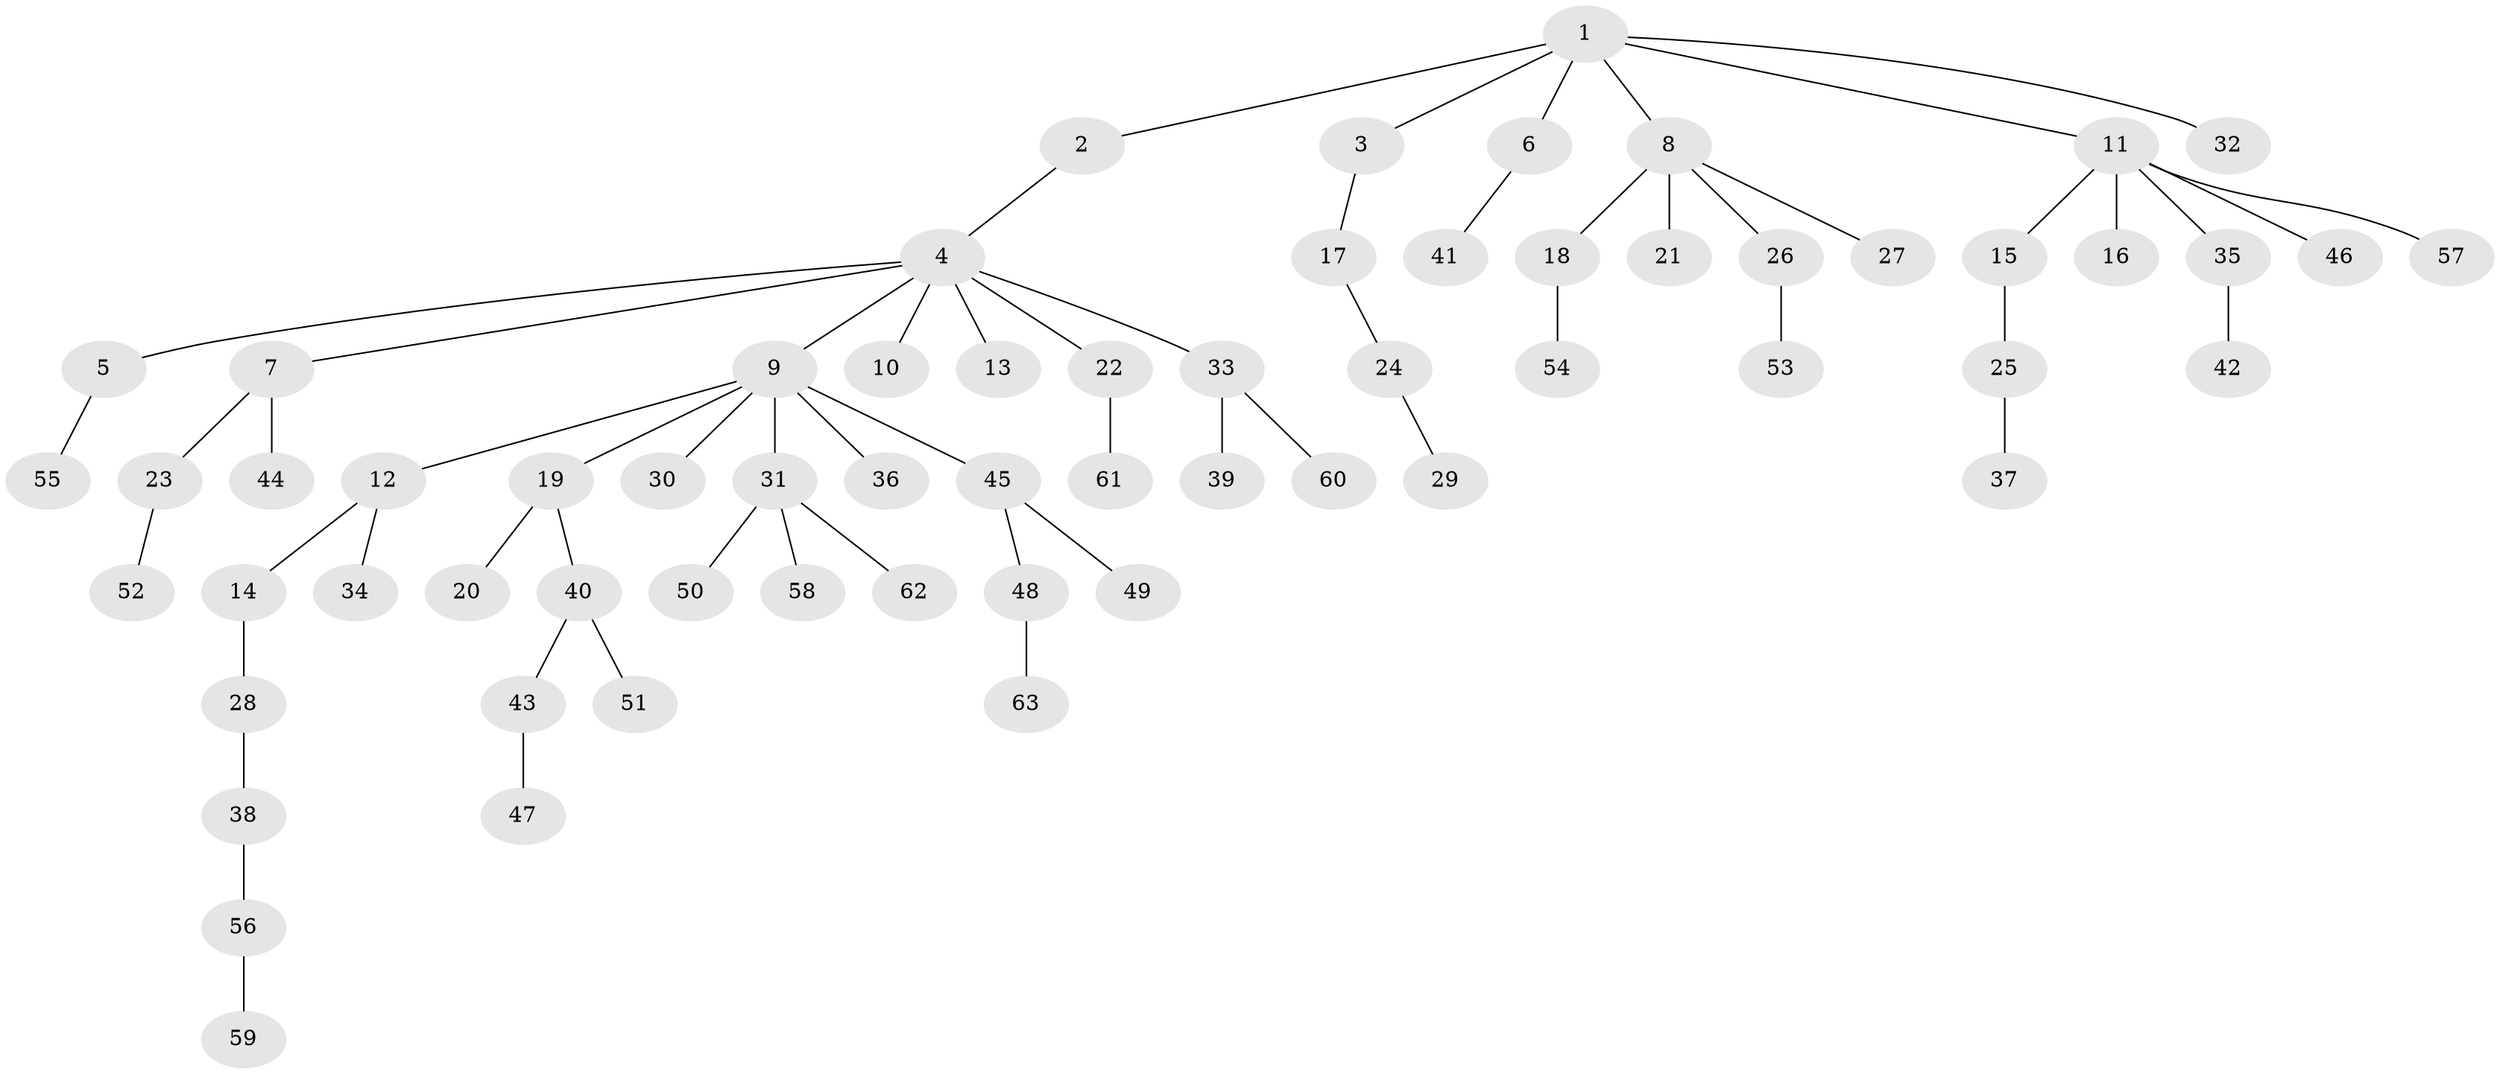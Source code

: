 // coarse degree distribution, {1: 0.84, 2: 0.12, 21: 0.04}
// Generated by graph-tools (version 1.1) at 2025/56/03/04/25 21:56:57]
// undirected, 63 vertices, 62 edges
graph export_dot {
graph [start="1"]
  node [color=gray90,style=filled];
  1;
  2;
  3;
  4;
  5;
  6;
  7;
  8;
  9;
  10;
  11;
  12;
  13;
  14;
  15;
  16;
  17;
  18;
  19;
  20;
  21;
  22;
  23;
  24;
  25;
  26;
  27;
  28;
  29;
  30;
  31;
  32;
  33;
  34;
  35;
  36;
  37;
  38;
  39;
  40;
  41;
  42;
  43;
  44;
  45;
  46;
  47;
  48;
  49;
  50;
  51;
  52;
  53;
  54;
  55;
  56;
  57;
  58;
  59;
  60;
  61;
  62;
  63;
  1 -- 2;
  1 -- 3;
  1 -- 6;
  1 -- 8;
  1 -- 11;
  1 -- 32;
  2 -- 4;
  3 -- 17;
  4 -- 5;
  4 -- 7;
  4 -- 9;
  4 -- 10;
  4 -- 13;
  4 -- 22;
  4 -- 33;
  5 -- 55;
  6 -- 41;
  7 -- 23;
  7 -- 44;
  8 -- 18;
  8 -- 21;
  8 -- 26;
  8 -- 27;
  9 -- 12;
  9 -- 19;
  9 -- 30;
  9 -- 31;
  9 -- 36;
  9 -- 45;
  11 -- 15;
  11 -- 16;
  11 -- 35;
  11 -- 46;
  11 -- 57;
  12 -- 14;
  12 -- 34;
  14 -- 28;
  15 -- 25;
  17 -- 24;
  18 -- 54;
  19 -- 20;
  19 -- 40;
  22 -- 61;
  23 -- 52;
  24 -- 29;
  25 -- 37;
  26 -- 53;
  28 -- 38;
  31 -- 50;
  31 -- 58;
  31 -- 62;
  33 -- 39;
  33 -- 60;
  35 -- 42;
  38 -- 56;
  40 -- 43;
  40 -- 51;
  43 -- 47;
  45 -- 48;
  45 -- 49;
  48 -- 63;
  56 -- 59;
}
